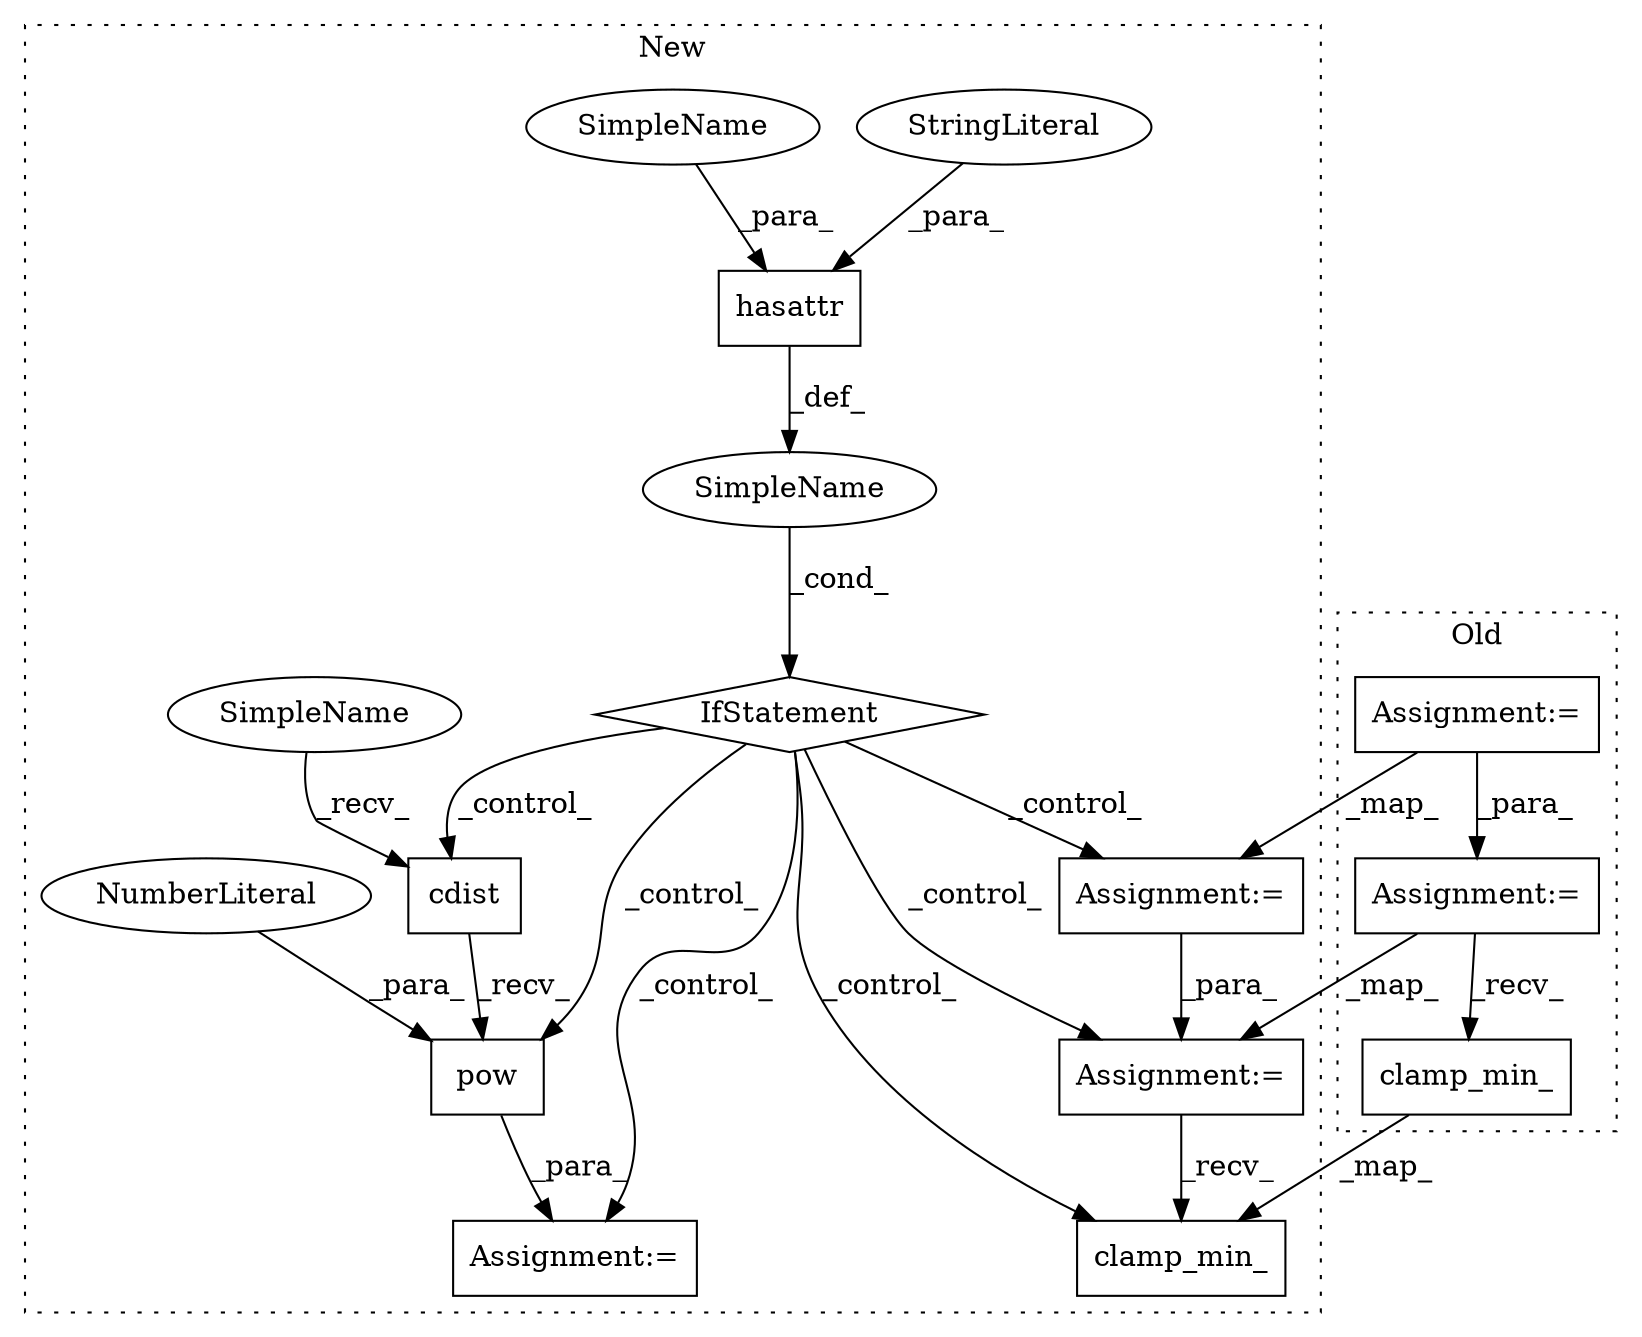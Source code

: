 digraph G {
subgraph cluster0 {
1 [label="clamp_min_" a="32" s="2119,2131" l="11,1" shape="box"];
4 [label="Assignment:=" a="7" s="1997" l="1" shape="box"];
5 [label="Assignment:=" a="7" s="1965" l="1" shape="box"];
label = "Old";
style="dotted";
}
subgraph cluster1 {
2 [label="clamp_min_" a="32" s="2311,2323" l="11,1" shape="box"];
3 [label="Assignment:=" a="7" s="2185" l="1" shape="box"];
6 [label="Assignment:=" a="7" s="2151" l="1" shape="box"];
7 [label="IfStatement" a="25" s="2057,2083" l="4,2" shape="diamond"];
8 [label="pow" a="32" s="2116,2121" l="4,1" shape="box"];
9 [label="NumberLiteral" a="34" s="2120" l="1" shape="ellipse"];
10 [label="SimpleName" a="42" s="" l="" shape="ellipse"];
11 [label="cdist" a="32" s="2103,2114" l="6,1" shape="box"];
12 [label="hasattr" a="32" s="2061,2082" l="8,1" shape="box"];
13 [label="Assignment:=" a="7" s="2096" l="1" shape="box"];
14 [label="StringLiteral" a="45" s="2075" l="7" shape="ellipse"];
15 [label="SimpleName" a="42" s="2069" l="5" shape="ellipse"];
16 [label="SimpleName" a="42" s="2097" l="5" shape="ellipse"];
label = "New";
style="dotted";
}
1 -> 2 [label="_map_"];
3 -> 2 [label="_recv_"];
4 -> 1 [label="_recv_"];
4 -> 3 [label="_map_"];
5 -> 6 [label="_map_"];
5 -> 4 [label="_para_"];
6 -> 3 [label="_para_"];
7 -> 11 [label="_control_"];
7 -> 13 [label="_control_"];
7 -> 3 [label="_control_"];
7 -> 2 [label="_control_"];
7 -> 6 [label="_control_"];
7 -> 8 [label="_control_"];
8 -> 13 [label="_para_"];
9 -> 8 [label="_para_"];
10 -> 7 [label="_cond_"];
11 -> 8 [label="_recv_"];
12 -> 10 [label="_def_"];
14 -> 12 [label="_para_"];
15 -> 12 [label="_para_"];
16 -> 11 [label="_recv_"];
}